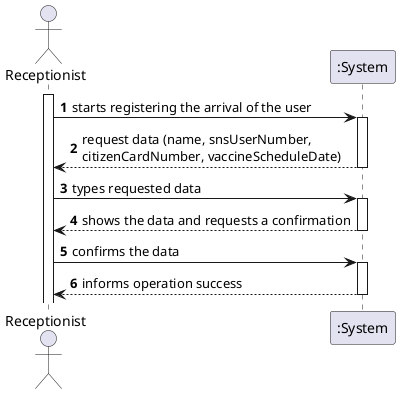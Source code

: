 @startuml
'https://plantuml.com/sequence-diagram

autonumber

actor "Receptionist" as RCP

activate RCP
RCP -> ":System" : starts registering the arrival of the user
activate ":System"
":System" --> RCP : request data (name, snsUserNumber, \ncitizenCardNumber, vaccineScheduleDate)
deactivate ":System"

RCP -> ":System" : types requested data
activate ":System"
":System" --> RCP : shows the data and requests a confirmation
deactivate ":System"

RCP -> ":System" : confirms the data
activate ":System"
":System" --> RCP : informs operation success
deactivate ":System"
@enduml